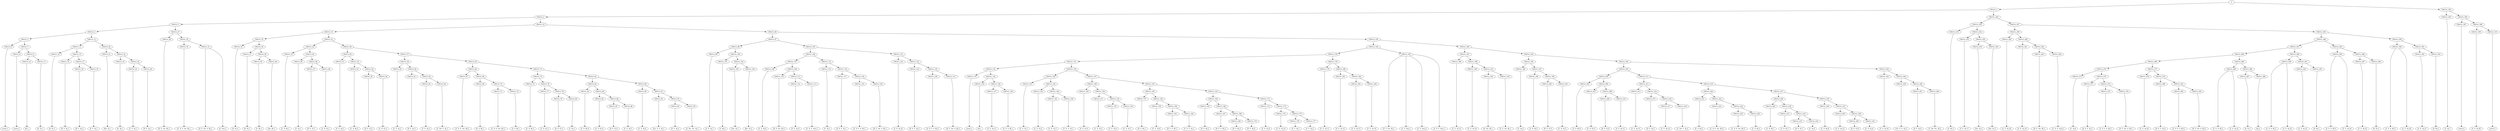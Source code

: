 digraph sample{
"S" -> "C84312_1";
"C84312_1" -> "C84312_2";
"C84312_2" -> "C84312_3";
"C84312_3" -> "C84312_4";
"C84312_4" -> "C84312_5";
"C84312_5" -> "C84312_6";
"C84312_6" -> "[rest]_1";
"C84312_5" -> "C84312_7";
"C84312_7" -> "C84312_8";
"C84312_8" -> "[rest]_2";
"C84312_7" -> "C84312_9";
"C84312_9" -> "C84312_10";
"C84312_10" -> "[E]_1";
"C84312_9" -> "C84312_11";
"C84312_11" -> "[E  F]_1";
"C84312_4" -> "C84312_12";
"C84312_12" -> "C84312_13";
"C84312_13" -> "C84312_14";
"C84312_14" -> "[D  E]_1";
"C84312_13" -> "C84312_15";
"C84312_15" -> "C84312_16";
"C84312_16" -> "[D  F  A]_1";
"C84312_15" -> "C84312_17";
"C84312_17" -> "C84312_18";
"C84312_18" -> "[D  F  A]_2";
"C84312_17" -> "C84312_19";
"C84312_19" -> "[E  F  A]_1";
"C84312_12" -> "C84312_20";
"C84312_20" -> "C84312_21";
"C84312_21" -> "[Dis  E]_1";
"C84312_20" -> "C84312_22";
"C84312_22" -> "C84312_23";
"C84312_23" -> "[E  A]_1";
"C84312_22" -> "C84312_24";
"C84312_24" -> "C84312_25";
"C84312_25" -> "[C  E  A]_1";
"C84312_24" -> "C84312_26";
"C84312_26" -> "[D  E  A]_1";
"C84312_3" -> "C84312_27";
"C84312_27" -> "C84312_28";
"C84312_28" -> "[D  E  Gis  B]_1";
"C84312_27" -> "C84312_29";
"C84312_29" -> "C84312_30";
"C84312_30" -> "[C  D  E  Gis  B]_1";
"C84312_29" -> "C84312_31";
"C84312_31" -> "[D  E  Gis  A  B]_1";
"C84312_31" -> "[F  Gis]_1";
"C84312_2" -> "C84312_32";
"C84312_32" -> "C84312_33";
"C84312_33" -> "C84312_34";
"C84312_34" -> "C84312_35";
"C84312_35" -> "[D  E]_2";
"C84312_34" -> "C84312_36";
"C84312_36" -> "C84312_37";
"C84312_37" -> "[D  E]_3";
"C84312_36" -> "C84312_38";
"C84312_38" -> "C84312_39";
"C84312_39" -> "[C  B]_1";
"C84312_38" -> "C84312_40";
"C84312_40" -> "[Ais  B]_1";
"C84312_33" -> "C84312_41";
"C84312_41" -> "C84312_42";
"C84312_42" -> "C84312_43";
"C84312_43" -> "[C  D  B]_1";
"C84312_42" -> "C84312_44";
"C84312_44" -> "C84312_45";
"C84312_45" -> "[C  A]_1";
"C84312_44" -> "C84312_46";
"C84312_46" -> "C84312_47";
"C84312_47" -> "[D  E  F]_1";
"C84312_46" -> "C84312_48";
"C84312_48" -> "[C  D  E]_1";
"C84312_41" -> "C84312_49";
"C84312_49" -> "C84312_50";
"C84312_50" -> "C84312_51";
"C84312_51" -> "[C  E  A]_2";
"C84312_50" -> "C84312_52";
"C84312_52" -> "C84312_53";
"C84312_53" -> "[C  D  B]_2";
"C84312_52" -> "C84312_54";
"C84312_54" -> "C84312_55";
"C84312_55" -> "[D  E  F]_2";
"C84312_54" -> "C84312_56";
"C84312_56" -> "[C  D  E]_2";
"C84312_49" -> "C84312_57";
"C84312_57" -> "C84312_58";
"C84312_58" -> "C84312_59";
"C84312_59" -> "[C  E  A]_3";
"C84312_58" -> "C84312_60";
"C84312_60" -> "C84312_61";
"C84312_61" -> "[D  F  A]_3";
"C84312_60" -> "C84312_62";
"C84312_62" -> "C84312_63";
"C84312_63" -> "[C  E  A]_4";
"C84312_62" -> "C84312_64";
"C84312_64" -> "[C  Dis  F  A]_1";
"C84312_57" -> "C84312_65";
"C84312_65" -> "C84312_66";
"C84312_66" -> "C84312_67";
"C84312_67" -> "[C  D  E  Gis  B]_2";
"C84312_66" -> "C84312_68";
"C84312_68" -> "C84312_69";
"C84312_69" -> "[E  A  B]_1";
"C84312_68" -> "C84312_70";
"C84312_70" -> "C84312_71";
"C84312_71" -> "[C  D  E  Gis  B]_3";
"C84312_70" -> "C84312_72";
"C84312_72" -> "[C  A  B]_1";
"C84312_65" -> "C84312_73";
"C84312_73" -> "C84312_74";
"C84312_74" -> "C84312_75";
"C84312_75" -> "[C  D  B]_3";
"C84312_74" -> "C84312_76";
"C84312_76" -> "C84312_77";
"C84312_77" -> "[C  D  E]_3";
"C84312_76" -> "C84312_78";
"C84312_78" -> "C84312_79";
"C84312_79" -> "[D  E  F]_3";
"C84312_78" -> "C84312_80";
"C84312_80" -> "[C  A]_2";
"C84312_73" -> "C84312_81";
"C84312_81" -> "C84312_82";
"C84312_82" -> "C84312_83";
"C84312_83" -> "[C  D  B]_4";
"C84312_82" -> "C84312_84";
"C84312_84" -> "C84312_85";
"C84312_85" -> "[C  D  E]_4";
"C84312_84" -> "C84312_86";
"C84312_86" -> "C84312_87";
"C84312_87" -> "[D  E  F]_4";
"C84312_86" -> "C84312_88";
"C84312_88" -> "[C  E  A]_5";
"C84312_81" -> "C84312_89";
"C84312_89" -> "C84312_90";
"C84312_90" -> "[C  E  A]_6";
"C84312_89" -> "C84312_91";
"C84312_91" -> "C84312_92";
"C84312_92" -> "[Cis  E  G  A]_1";
"C84312_91" -> "C84312_93";
"C84312_93" -> "C84312_94";
"C84312_94" -> "[D  F  A]_4";
"C84312_93" -> "C84312_95";
"C84312_95" -> "[C  Dis  Fis  A]_1";
"C84312_32" -> "C84312_96";
"C84312_96" -> "C84312_97";
"C84312_97" -> "C84312_98";
"C84312_98" -> "C84312_99";
"C84312_99" -> "[C  E  A]_7";
"C84312_98" -> "C84312_100";
"C84312_100" -> "C84312_101";
"C84312_101" -> "[C  B]_2";
"C84312_100" -> "C84312_102";
"C84312_102" -> "C84312_103";
"C84312_103" -> "[Gis  A]_1";
"C84312_102" -> "C84312_104";
"C84312_104" -> "[Dis  E]_2";
"C84312_97" -> "C84312_105";
"C84312_105" -> "C84312_106";
"C84312_106" -> "C84312_107";
"C84312_107" -> "C84312_108";
"C84312_108" -> "[C  E  A]_8";
"C84312_107" -> "C84312_109";
"C84312_109" -> "C84312_110";
"C84312_110" -> "[D  E  Gis  B]_2";
"C84312_109" -> "C84312_111";
"C84312_111" -> "C84312_112";
"C84312_112" -> "[C  E  A]_9";
"C84312_111" -> "C84312_113";
"C84312_113" -> "[C  D  E  Gis]_1";
"C84312_106" -> "C84312_114";
"C84312_114" -> "C84312_115";
"C84312_115" -> "[C  A]_3";
"C84312_114" -> "C84312_116";
"C84312_116" -> "C84312_117";
"C84312_117" -> "[D  E  F  A]_1";
"C84312_116" -> "C84312_118";
"C84312_118" -> "C84312_119";
"C84312_119" -> "[C  D  F  A  B]_1";
"C84312_118" -> "C84312_120";
"C84312_120" -> "[D  F  Gis  A  B]_1";
"C84312_105" -> "C84312_121";
"C84312_121" -> "C84312_122";
"C84312_122" -> "[C  E  A]_10";
"C84312_121" -> "C84312_123";
"C84312_123" -> "C84312_124";
"C84312_124" -> "[D  E  F  A]_2";
"C84312_123" -> "C84312_125";
"C84312_125" -> "C84312_126";
"C84312_126" -> "[C  D  F  A  B]_2";
"C84312_125" -> "C84312_127";
"C84312_127" -> "[D  F  Gis  A  B]_2";
"C84312_96" -> "C84312_128";
"C84312_128" -> "C84312_129";
"C84312_129" -> "C84312_130";
"C84312_130" -> "C84312_131";
"C84312_131" -> "C84312_132";
"C84312_132" -> "C84312_133";
"C84312_133" -> "[rest]_3";
"C84312_132" -> "C84312_134";
"C84312_134" -> "C84312_135";
"C84312_135" -> "[A]_1";
"C84312_134" -> "C84312_136";
"C84312_136" -> "C84312_137";
"C84312_137" -> "[C  E  A]_11";
"C84312_136" -> "C84312_138";
"C84312_138" -> "[C  E  A  B]_1";
"C84312_131" -> "C84312_139";
"C84312_139" -> "C84312_140";
"C84312_140" -> "C84312_141";
"C84312_141" -> "[C  E  G]_1";
"C84312_140" -> "C84312_142";
"C84312_142" -> "C84312_143";
"C84312_143" -> "[C  E  G]_2";
"C84312_142" -> "C84312_144";
"C84312_144" -> "C84312_145";
"C84312_145" -> "[C  E  G]_3";
"C84312_144" -> "C84312_146";
"C84312_146" -> "[C  E  G  A]_1";
"C84312_139" -> "C84312_147";
"C84312_147" -> "C84312_148";
"C84312_148" -> "C84312_149";
"C84312_149" -> "[C  E  G]_4";
"C84312_148" -> "C84312_150";
"C84312_150" -> "C84312_151";
"C84312_151" -> "[C  E  G]_5";
"C84312_150" -> "C84312_152";
"C84312_152" -> "C84312_153";
"C84312_153" -> "[C  E  G]_6";
"C84312_152" -> "C84312_154";
"C84312_154" -> "[C  E  G]_7";
"C84312_147" -> "C84312_155";
"C84312_155" -> "C84312_156";
"C84312_156" -> "C84312_157";
"C84312_157" -> "[D  G  B]_1";
"C84312_156" -> "C84312_158";
"C84312_158" -> "C84312_159";
"C84312_159" -> "[C  E  G]_8";
"C84312_158" -> "C84312_160";
"C84312_160" -> "C84312_161";
"C84312_161" -> "[D  F  G  B]_1";
"C84312_160" -> "C84312_162";
"C84312_162" -> "[C  E  F  G]_1";
"C84312_155" -> "C84312_163";
"C84312_163" -> "C84312_164";
"C84312_164" -> "C84312_165";
"C84312_165" -> "[D  G  B]_2";
"C84312_164" -> "C84312_166";
"C84312_166" -> "C84312_167";
"C84312_167" -> "[D  F  G  B]_2";
"C84312_166" -> "C84312_168";
"C84312_168" -> "C84312_169";
"C84312_169" -> "[D  G  B]_3";
"C84312_168" -> "C84312_170";
"C84312_170" -> "[D  G  B]_4";
"C84312_163" -> "C84312_171";
"C84312_171" -> "C84312_172";
"C84312_172" -> "[C  E  G]_9";
"C84312_171" -> "C84312_173";
"C84312_173" -> "C84312_174";
"C84312_174" -> "[C  E  G]_10";
"C84312_173" -> "C84312_175";
"C84312_175" -> "C84312_176";
"C84312_176" -> "[C  F  A]_1";
"C84312_175" -> "C84312_177";
"C84312_177" -> "[C  F  A]_2";
"C84312_130" -> "C84312_178";
"C84312_178" -> "C84312_179";
"C84312_179" -> "[C  E  G]_11";
"C84312_178" -> "C84312_180";
"C84312_180" -> "C84312_181";
"C84312_181" -> "[C  E  G]_12";
"C84312_180" -> "C84312_182";
"C84312_182" -> "C84312_183";
"C84312_183" -> "[C  E  G]_13";
"C84312_182" -> "C84312_184";
"C84312_184" -> "[C  E  G]_14";
"C84312_129" -> "C84312_185";
"C84312_185" -> "[C  F  Gis  B]_1";
"C84312_185" -> "[C  F  Gis]_1";
"C84312_185" -> "[C  F  Gis]_2";
"C84312_185" -> "[C  D  F  Gis]_1";
"C84312_128" -> "C84312_186";
"C84312_186" -> "C84312_187";
"C84312_187" -> "C84312_188";
"C84312_188" -> "[C  E  G]_15";
"C84312_187" -> "C84312_189";
"C84312_189" -> "C84312_190";
"C84312_190" -> "[C  E  G]_16";
"C84312_189" -> "C84312_191";
"C84312_191" -> "C84312_192";
"C84312_192" -> "[E  Gis  B]_1";
"C84312_191" -> "C84312_193";
"C84312_193" -> "[C  E  Gis  B]_1";
"C84312_186" -> "C84312_194";
"C84312_194" -> "C84312_195";
"C84312_195" -> "C84312_196";
"C84312_196" -> "[C  A]_4";
"C84312_195" -> "C84312_197";
"C84312_197" -> "C84312_198";
"C84312_198" -> "[C  D  B]_5";
"C84312_197" -> "C84312_199";
"C84312_199" -> "C84312_200";
"C84312_200" -> "[D  E  F]_5";
"C84312_199" -> "C84312_201";
"C84312_201" -> "[C  D  E]_5";
"C84312_194" -> "C84312_202";
"C84312_202" -> "C84312_203";
"C84312_203" -> "C84312_204";
"C84312_204" -> "C84312_205";
"C84312_205" -> "[C  D  B]_6";
"C84312_204" -> "C84312_206";
"C84312_206" -> "C84312_207";
"C84312_207" -> "[C  D  E]_6";
"C84312_206" -> "C84312_208";
"C84312_208" -> "C84312_209";
"C84312_209" -> "[D  E  F]_6";
"C84312_208" -> "C84312_210";
"C84312_210" -> "[C  E  A]_12";
"C84312_203" -> "C84312_211";
"C84312_211" -> "C84312_212";
"C84312_212" -> "C84312_213";
"C84312_213" -> "[C  E  A]_13";
"C84312_212" -> "C84312_214";
"C84312_214" -> "C84312_215";
"C84312_215" -> "[D  F  A]_5";
"C84312_214" -> "C84312_216";
"C84312_216" -> "C84312_217";
"C84312_217" -> "[C  E  A]_14";
"C84312_216" -> "C84312_218";
"C84312_218" -> "[C  Dis  F  A]_2";
"C84312_211" -> "C84312_219";
"C84312_219" -> "C84312_220";
"C84312_220" -> "C84312_221";
"C84312_221" -> "[E  A  B]_2";
"C84312_220" -> "C84312_222";
"C84312_222" -> "C84312_223";
"C84312_223" -> "[C  D  E  Gis  B]_4";
"C84312_222" -> "C84312_224";
"C84312_224" -> "C84312_225";
"C84312_225" -> "[C  D  E  Gis  B]_5";
"C84312_224" -> "C84312_226";
"C84312_226" -> "[C  A  B]_2";
"C84312_219" -> "C84312_227";
"C84312_227" -> "C84312_228";
"C84312_228" -> "C84312_229";
"C84312_229" -> "[C  D  B]_7";
"C84312_228" -> "C84312_230";
"C84312_230" -> "C84312_231";
"C84312_231" -> "[C  D  E]_7";
"C84312_230" -> "C84312_232";
"C84312_232" -> "C84312_233";
"C84312_233" -> "[D  E  F]_7";
"C84312_232" -> "C84312_234";
"C84312_234" -> "[C  A]_5";
"C84312_227" -> "C84312_235";
"C84312_235" -> "C84312_236";
"C84312_236" -> "[C  D  B]_8";
"C84312_235" -> "C84312_237";
"C84312_237" -> "C84312_238";
"C84312_238" -> "[C  E  A]_15";
"C84312_237" -> "C84312_239";
"C84312_239" -> "C84312_240";
"C84312_240" -> "[D  E  F]_8";
"C84312_239" -> "C84312_241";
"C84312_241" -> "[C  D  E]_8";
"C84312_202" -> "C84312_242";
"C84312_242" -> "C84312_243";
"C84312_243" -> "[C  E  A]_16";
"C84312_242" -> "C84312_244";
"C84312_244" -> "C84312_245";
"C84312_245" -> "[Cis  E  G  A]_2";
"C84312_244" -> "C84312_246";
"C84312_246" -> "C84312_247";
"C84312_247" -> "[D  F  A]_6";
"C84312_246" -> "C84312_248";
"C84312_248" -> "[C  Dis  Fis  A]_2";
"C84312_1" -> "C84312_249";
"C84312_249" -> "C84312_250";
"C84312_250" -> "C84312_251";
"C84312_251" -> "[C  B]_3";
"C84312_250" -> "C84312_252";
"C84312_252" -> "C84312_253";
"C84312_253" -> "[C  E  A]_17";
"C84312_252" -> "C84312_254";
"C84312_254" -> "C84312_255";
"C84312_255" -> "[Gis  A]_2";
"C84312_254" -> "C84312_256";
"C84312_256" -> "[Dis  E]_3";
"C84312_249" -> "C84312_257";
"C84312_257" -> "C84312_258";
"C84312_258" -> "C84312_259";
"C84312_259" -> "[C  E  A]_18";
"C84312_258" -> "C84312_260";
"C84312_260" -> "C84312_261";
"C84312_261" -> "[C  E  A]_19";
"C84312_260" -> "C84312_262";
"C84312_262" -> "C84312_263";
"C84312_263" -> "[D  E  Gis  B]_3";
"C84312_262" -> "C84312_264";
"C84312_264" -> "[C  D  E  Gis]_2";
"C84312_257" -> "C84312_265";
"C84312_265" -> "C84312_266";
"C84312_266" -> "C84312_267";
"C84312_267" -> "C84312_268";
"C84312_268" -> "C84312_269";
"C84312_269" -> "C84312_270";
"C84312_270" -> "C84312_271";
"C84312_271" -> "[C  A]_6";
"C84312_270" -> "C84312_272";
"C84312_272" -> "C84312_273";
"C84312_273" -> "[D  E  F  A]_3";
"C84312_272" -> "C84312_274";
"C84312_274" -> "C84312_275";
"C84312_275" -> "[C  D  F  A  B]_3";
"C84312_274" -> "C84312_276";
"C84312_276" -> "[D  F  Gis  A  B]_3";
"C84312_269" -> "C84312_277";
"C84312_277" -> "C84312_278";
"C84312_278" -> "[C  E  A]_20";
"C84312_277" -> "C84312_279";
"C84312_279" -> "C84312_280";
"C84312_280" -> "[D  E  F  A]_4";
"C84312_279" -> "C84312_281";
"C84312_281" -> "C84312_282";
"C84312_282" -> "[C  D  F  A  B]_4";
"C84312_281" -> "C84312_283";
"C84312_283" -> "[D  F  Gis  A  B]_4";
"C84312_268" -> "C84312_284";
"C84312_284" -> "C84312_285";
"C84312_285" -> "[C  E  A  B]_2";
"C84312_285" -> "[C  E  A]_21";
"C84312_284" -> "C84312_286";
"C84312_286" -> "C84312_287";
"C84312_287" -> "[D  F]_1";
"C84312_286" -> "C84312_288";
"C84312_288" -> "[A]_2";
"C84312_267" -> "C84312_289";
"C84312_289" -> "C84312_290";
"C84312_290" -> "[C  E  A  B]_3";
"C84312_290" -> "[C  E  A]_22";
"C84312_289" -> "C84312_291";
"C84312_291" -> "C84312_292";
"C84312_292" -> "[C  E  A]_23";
"C84312_291" -> "C84312_293";
"C84312_293" -> "[D  B]_1";
"C84312_266" -> "C84312_294";
"C84312_294" -> "C84312_295";
"C84312_295" -> "[C  E  A  B]_4";
"C84312_295" -> "[C  E  A]_24";
"C84312_294" -> "C84312_296";
"C84312_296" -> "C84312_297";
"C84312_297" -> "[C  E  A]_25";
"C84312_296" -> "C84312_298";
"C84312_298" -> "[D  F]_2";
"C84312_265" -> "C84312_299";
"C84312_299" -> "C84312_300";
"C84312_300" -> "[C  E  A  B]_5";
"C84312_300" -> "[C  E  A]_26";
"C84312_299" -> "C84312_301";
"C84312_301" -> "C84312_302";
"C84312_302" -> "[C  E  A]_27";
"C84312_301" -> "C84312_303";
"C84312_303" -> "[D  B]_2";
"S" -> "C84312_304";
"C84312_304" -> "C84312_305";
"C84312_305" -> "[C  A]_7";
"C84312_304" -> "C84312_306";
"C84312_306" -> "C84312_307";
"C84312_307" -> "[rest]_4";
"C84312_306" -> "C84312_308";
"C84312_308" -> "C84312_309";
"C84312_309" -> "[C  E  A]_28";
"C84312_308" -> "C84312_310";
"C84312_310" -> "[rest]_5";

{rank = min; "S";}
{rank = same; "C84312_1"; "C84312_304";}
{rank = same; "C84312_2"; "C84312_249"; "C84312_305"; "C84312_306";}
{rank = same; "C84312_3"; "C84312_32"; "C84312_250"; "C84312_257"; "C84312_307"; "C84312_308";}
{rank = same; "C84312_4"; "C84312_27"; "C84312_33"; "C84312_96"; "C84312_251"; "C84312_252"; "C84312_258"; "C84312_265"; "C84312_309"; "C84312_310";}
{rank = same; "C84312_5"; "C84312_12"; "C84312_28"; "C84312_29"; "C84312_34"; "C84312_41"; "C84312_97"; "C84312_128"; "C84312_253"; "C84312_254"; "C84312_259"; "C84312_260"; "C84312_266"; "C84312_299";}
{rank = same; "C84312_6"; "C84312_7"; "C84312_13"; "C84312_20"; "C84312_30"; "C84312_31"; "C84312_35"; "C84312_36"; "C84312_42"; "C84312_49"; "C84312_98"; "C84312_105"; "C84312_129"; "C84312_186"; "C84312_255"; "C84312_256"; "C84312_261"; "C84312_262"; "C84312_267"; "C84312_294"; "C84312_300"; "C84312_301";}
{rank = same; "C84312_8"; "C84312_9"; "C84312_14"; "C84312_15"; "C84312_21"; "C84312_22"; "C84312_37"; "C84312_38"; "C84312_43"; "C84312_44"; "C84312_50"; "C84312_57"; "C84312_99"; "C84312_100"; "C84312_106"; "C84312_121"; "C84312_130"; "C84312_185"; "C84312_187"; "C84312_194"; "C84312_263"; "C84312_264"; "C84312_268"; "C84312_289"; "C84312_295"; "C84312_296"; "C84312_302"; "C84312_303";}
{rank = same; "C84312_10"; "C84312_11"; "C84312_16"; "C84312_17"; "C84312_23"; "C84312_24"; "C84312_39"; "C84312_40"; "C84312_45"; "C84312_46"; "C84312_51"; "C84312_52"; "C84312_58"; "C84312_65"; "C84312_101"; "C84312_102"; "C84312_107"; "C84312_114"; "C84312_122"; "C84312_123"; "C84312_131"; "C84312_178"; "C84312_188"; "C84312_189"; "C84312_195"; "C84312_202"; "C84312_269"; "C84312_284"; "C84312_290"; "C84312_291"; "C84312_297"; "C84312_298";}
{rank = same; "C84312_18"; "C84312_19"; "C84312_25"; "C84312_26"; "C84312_47"; "C84312_48"; "C84312_53"; "C84312_54"; "C84312_59"; "C84312_60"; "C84312_66"; "C84312_73"; "C84312_103"; "C84312_104"; "C84312_108"; "C84312_109"; "C84312_115"; "C84312_116"; "C84312_124"; "C84312_125"; "C84312_132"; "C84312_139"; "C84312_179"; "C84312_180"; "C84312_190"; "C84312_191"; "C84312_196"; "C84312_197"; "C84312_203"; "C84312_242"; "C84312_270"; "C84312_277"; "C84312_285"; "C84312_286"; "C84312_292"; "C84312_293";}
{rank = same; "C84312_55"; "C84312_56"; "C84312_61"; "C84312_62"; "C84312_67"; "C84312_68"; "C84312_74"; "C84312_81"; "C84312_110"; "C84312_111"; "C84312_117"; "C84312_118"; "C84312_126"; "C84312_127"; "C84312_133"; "C84312_134"; "C84312_140"; "C84312_147"; "C84312_181"; "C84312_182"; "C84312_192"; "C84312_193"; "C84312_198"; "C84312_199"; "C84312_204"; "C84312_211"; "C84312_243"; "C84312_244"; "C84312_271"; "C84312_272"; "C84312_278"; "C84312_279"; "C84312_287"; "C84312_288";}
{rank = same; "C84312_63"; "C84312_64"; "C84312_69"; "C84312_70"; "C84312_75"; "C84312_76"; "C84312_82"; "C84312_89"; "C84312_112"; "C84312_113"; "C84312_119"; "C84312_120"; "C84312_135"; "C84312_136"; "C84312_141"; "C84312_142"; "C84312_148"; "C84312_155"; "C84312_183"; "C84312_184"; "C84312_200"; "C84312_201"; "C84312_205"; "C84312_206"; "C84312_212"; "C84312_219"; "C84312_245"; "C84312_246"; "C84312_273"; "C84312_274"; "C84312_280"; "C84312_281";}
{rank = same; "C84312_71"; "C84312_72"; "C84312_77"; "C84312_78"; "C84312_83"; "C84312_84"; "C84312_90"; "C84312_91"; "C84312_137"; "C84312_138"; "C84312_143"; "C84312_144"; "C84312_149"; "C84312_150"; "C84312_156"; "C84312_163"; "C84312_207"; "C84312_208"; "C84312_213"; "C84312_214"; "C84312_220"; "C84312_227"; "C84312_247"; "C84312_248"; "C84312_275"; "C84312_276"; "C84312_282"; "C84312_283";}
{rank = same; "C84312_79"; "C84312_80"; "C84312_85"; "C84312_86"; "C84312_92"; "C84312_93"; "C84312_145"; "C84312_146"; "C84312_151"; "C84312_152"; "C84312_157"; "C84312_158"; "C84312_164"; "C84312_171"; "C84312_209"; "C84312_210"; "C84312_215"; "C84312_216"; "C84312_221"; "C84312_222"; "C84312_228"; "C84312_235";}
{rank = same; "C84312_87"; "C84312_88"; "C84312_94"; "C84312_95"; "C84312_153"; "C84312_154"; "C84312_159"; "C84312_160"; "C84312_165"; "C84312_166"; "C84312_172"; "C84312_173"; "C84312_217"; "C84312_218"; "C84312_223"; "C84312_224"; "C84312_229"; "C84312_230"; "C84312_236"; "C84312_237";}
{rank = same; "C84312_161"; "C84312_162"; "C84312_167"; "C84312_168"; "C84312_174"; "C84312_175"; "C84312_225"; "C84312_226"; "C84312_231"; "C84312_232"; "C84312_238"; "C84312_239";}
{rank = same; "C84312_169"; "C84312_170"; "C84312_176"; "C84312_177"; "C84312_233"; "C84312_234"; "C84312_240"; "C84312_241";}
{rank = same; "[A]_1"; "[A]_2"; "[Ais  B]_1"; "[C  A  B]_1"; "[C  A  B]_2"; "[C  A]_1"; "[C  A]_2"; "[C  A]_3"; "[C  A]_4"; "[C  A]_5"; "[C  A]_6"; "[C  A]_7"; "[C  B]_1"; "[C  B]_2"; "[C  B]_3"; "[C  D  B]_1"; "[C  D  B]_2"; "[C  D  B]_3"; "[C  D  B]_4"; "[C  D  B]_5"; "[C  D  B]_6"; "[C  D  B]_7"; "[C  D  B]_8"; "[C  D  E  Gis  B]_1"; "[C  D  E  Gis  B]_2"; "[C  D  E  Gis  B]_3"; "[C  D  E  Gis  B]_4"; "[C  D  E  Gis  B]_5"; "[C  D  E  Gis]_1"; "[C  D  E  Gis]_2"; "[C  D  E]_1"; "[C  D  E]_2"; "[C  D  E]_3"; "[C  D  E]_4"; "[C  D  E]_5"; "[C  D  E]_6"; "[C  D  E]_7"; "[C  D  E]_8"; "[C  D  F  A  B]_1"; "[C  D  F  A  B]_2"; "[C  D  F  A  B]_3"; "[C  D  F  A  B]_4"; "[C  D  F  Gis]_1"; "[C  Dis  F  A]_1"; "[C  Dis  F  A]_2"; "[C  Dis  Fis  A]_1"; "[C  Dis  Fis  A]_2"; "[C  E  A  B]_1"; "[C  E  A  B]_2"; "[C  E  A  B]_3"; "[C  E  A  B]_4"; "[C  E  A  B]_5"; "[C  E  A]_1"; "[C  E  A]_2"; "[C  E  A]_3"; "[C  E  A]_4"; "[C  E  A]_5"; "[C  E  A]_6"; "[C  E  A]_7"; "[C  E  A]_8"; "[C  E  A]_9"; "[C  E  A]_10"; "[C  E  A]_11"; "[C  E  A]_12"; "[C  E  A]_13"; "[C  E  A]_14"; "[C  E  A]_15"; "[C  E  A]_16"; "[C  E  A]_17"; "[C  E  A]_18"; "[C  E  A]_19"; "[C  E  A]_20"; "[C  E  A]_21"; "[C  E  A]_22"; "[C  E  A]_23"; "[C  E  A]_24"; "[C  E  A]_25"; "[C  E  A]_26"; "[C  E  A]_27"; "[C  E  A]_28"; "[C  E  F  G]_1"; "[C  E  G  A]_1"; "[C  E  G]_1"; "[C  E  G]_2"; "[C  E  G]_3"; "[C  E  G]_4"; "[C  E  G]_5"; "[C  E  G]_6"; "[C  E  G]_7"; "[C  E  G]_8"; "[C  E  G]_9"; "[C  E  G]_10"; "[C  E  G]_11"; "[C  E  G]_12"; "[C  E  G]_13"; "[C  E  G]_14"; "[C  E  G]_15"; "[C  E  G]_16"; "[C  E  Gis  B]_1"; "[C  F  A]_1"; "[C  F  A]_2"; "[C  F  Gis  B]_1"; "[C  F  Gis]_1"; "[C  F  Gis]_2"; "[Cis  E  G  A]_1"; "[Cis  E  G  A]_2"; "[D  B]_1"; "[D  B]_2"; "[D  E  A]_1"; "[D  E  F  A]_1"; "[D  E  F  A]_2"; "[D  E  F  A]_3"; "[D  E  F  A]_4"; "[D  E  F]_1"; "[D  E  F]_2"; "[D  E  F]_3"; "[D  E  F]_4"; "[D  E  F]_5"; "[D  E  F]_6"; "[D  E  F]_7"; "[D  E  F]_8"; "[D  E  Gis  A  B]_1"; "[D  E  Gis  B]_1"; "[D  E  Gis  B]_2"; "[D  E  Gis  B]_3"; "[D  E]_1"; "[D  E]_2"; "[D  E]_3"; "[D  F  A]_1"; "[D  F  A]_2"; "[D  F  A]_3"; "[D  F  A]_4"; "[D  F  A]_5"; "[D  F  A]_6"; "[D  F  G  B]_1"; "[D  F  G  B]_2"; "[D  F  Gis  A  B]_1"; "[D  F  Gis  A  B]_2"; "[D  F  Gis  A  B]_3"; "[D  F  Gis  A  B]_4"; "[D  F]_1"; "[D  F]_2"; "[D  G  B]_1"; "[D  G  B]_2"; "[D  G  B]_3"; "[D  G  B]_4"; "[Dis  E]_1"; "[Dis  E]_2"; "[Dis  E]_3"; "[E  A  B]_1"; "[E  A  B]_2"; "[E  A]_1"; "[E  F  A]_1"; "[E  F]_1"; "[E  Gis  B]_1"; "[E]_1"; "[F  Gis]_1"; "[Gis  A]_1"; "[Gis  A]_2"; "[rest]_1"; "[rest]_2"; "[rest]_3"; "[rest]_4"; "[rest]_5";}
}